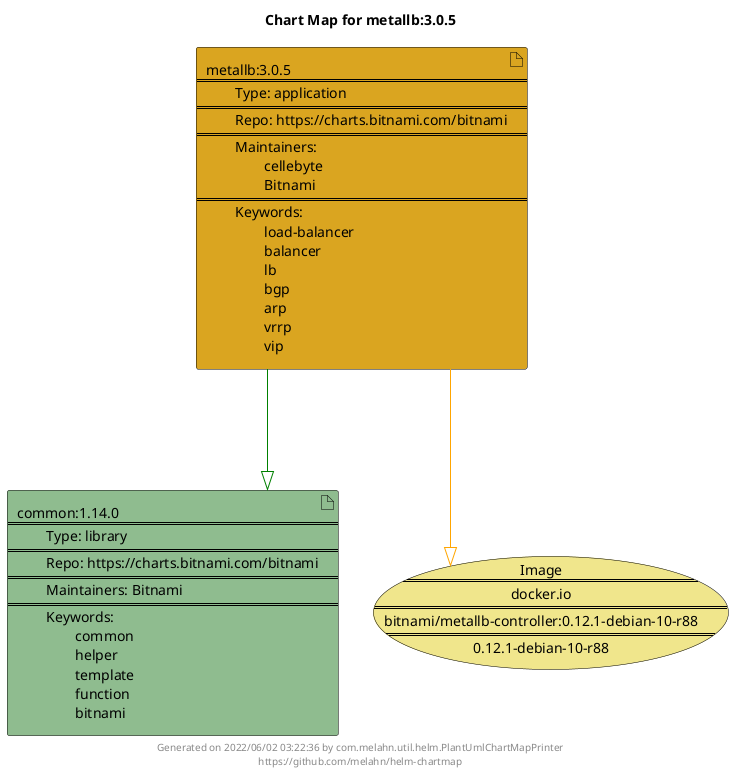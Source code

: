@startuml
skinparam linetype ortho
skinparam backgroundColor white
skinparam usecaseBorderColor black
skinparam usecaseArrowColor LightSlateGray
skinparam artifactBorderColor black
skinparam artifactArrowColor LightSlateGray

title Chart Map for metallb:3.0.5

'There are 2 referenced Helm Charts
artifact "common:1.14.0\n====\n\tType: library\n====\n\tRepo: https://charts.bitnami.com/bitnami\n====\n\tMaintainers: Bitnami\n====\n\tKeywords: \n\t\tcommon\n\t\thelper\n\t\ttemplate\n\t\tfunction\n\t\tbitnami" as common_1_14_0 #DarkSeaGreen
artifact "metallb:3.0.5\n====\n\tType: application\n====\n\tRepo: https://charts.bitnami.com/bitnami\n====\n\tMaintainers: \n\t\tcellebyte\n\t\tBitnami\n====\n\tKeywords: \n\t\tload-balancer\n\t\tbalancer\n\t\tlb\n\t\tbgp\n\t\tarp\n\t\tvrrp\n\t\tvip" as metallb_3_0_5 #GoldenRod

'There is one referenced Docker Image
usecase "Image\n====\ndocker.io\n====\nbitnami/metallb-controller:0.12.1-debian-10-r88\n====\n0.12.1-debian-10-r88" as docker_io_bitnami_metallb_controller_0_12_1_debian_10_r88 #Khaki

'Chart Dependencies
metallb_3_0_5--[#green]-|>common_1_14_0
metallb_3_0_5--[#orange]-|>docker_io_bitnami_metallb_controller_0_12_1_debian_10_r88

center footer Generated on 2022/06/02 03:22:36 by com.melahn.util.helm.PlantUmlChartMapPrinter\nhttps://github.com/melahn/helm-chartmap
@enduml

